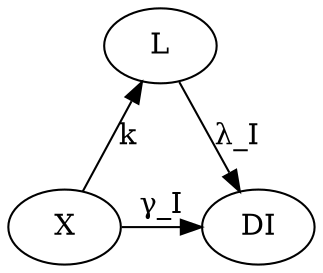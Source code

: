 digraph {
  L -> DI [label = "λ_I" ];
  X -> L [label = "k" ];
  X -> DI [label = "γ_I" ];
  {rank=same; X; DI};
}

